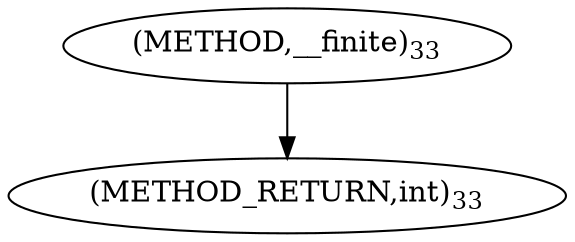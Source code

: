 digraph "__finite" {  
"20518" [label = <(METHOD,__finite)<SUB>33</SUB>> ]
"20520" [label = <(METHOD_RETURN,int)<SUB>33</SUB>> ]
  "20518" -> "20520" 
}
